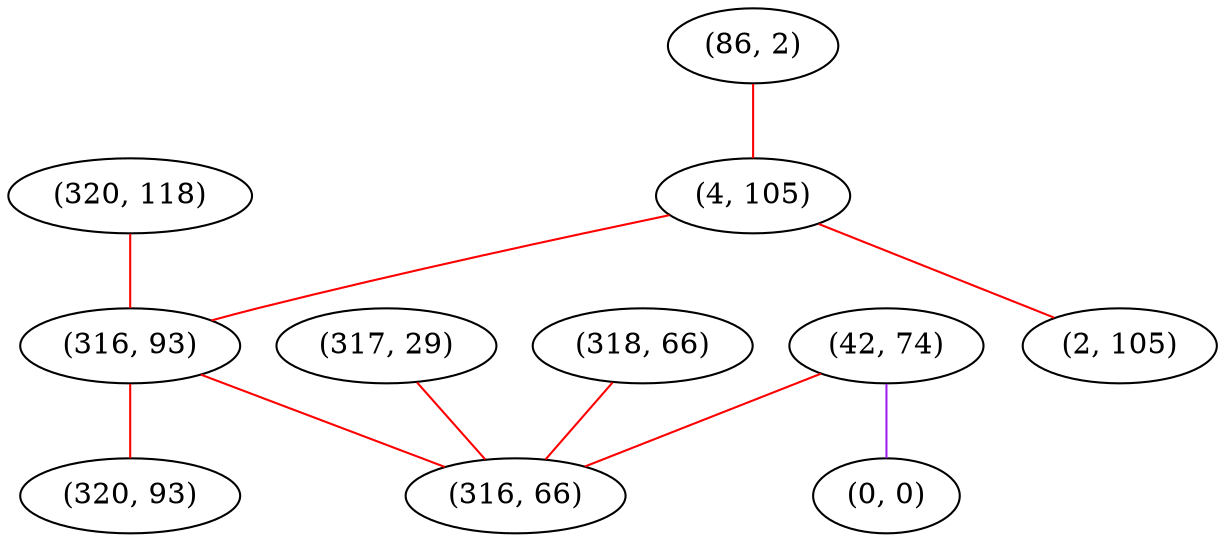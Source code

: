 graph "" {
"(320, 118)";
"(86, 2)";
"(4, 105)";
"(317, 29)";
"(2, 105)";
"(42, 74)";
"(316, 93)";
"(318, 66)";
"(316, 66)";
"(0, 0)";
"(320, 93)";
"(320, 118)" -- "(316, 93)"  [color=red, key=0, weight=1];
"(86, 2)" -- "(4, 105)"  [color=red, key=0, weight=1];
"(4, 105)" -- "(316, 93)"  [color=red, key=0, weight=1];
"(4, 105)" -- "(2, 105)"  [color=red, key=0, weight=1];
"(317, 29)" -- "(316, 66)"  [color=red, key=0, weight=1];
"(42, 74)" -- "(316, 66)"  [color=red, key=0, weight=1];
"(42, 74)" -- "(0, 0)"  [color=purple, key=0, weight=4];
"(316, 93)" -- "(316, 66)"  [color=red, key=0, weight=1];
"(316, 93)" -- "(320, 93)"  [color=red, key=0, weight=1];
"(318, 66)" -- "(316, 66)"  [color=red, key=0, weight=1];
}
